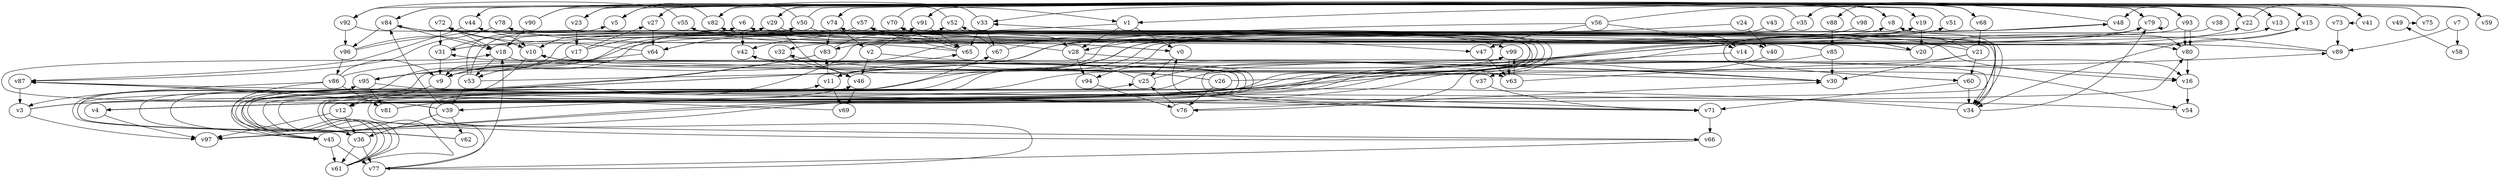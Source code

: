 // Benchmark game 150 - 100 vertices
digraph G {
    v0 [name="v0", player=1];
    v1 [name="v1", player=0];
    v2 [name="v2", player=1];
    v3 [name="v3", player=0];
    v4 [name="v4", player=0];
    v5 [name="v5", player=1];
    v6 [name="v6", player=1];
    v7 [name="v7", player=0];
    v8 [name="v8", player=1];
    v9 [name="v9", player=1];
    v10 [name="v10", player=1];
    v11 [name="v11", player=1, target=1];
    v12 [name="v12", player=0];
    v13 [name="v13", player=0];
    v14 [name="v14", player=0];
    v15 [name="v15", player=1];
    v16 [name="v16", player=0];
    v17 [name="v17", player=0, target=1];
    v18 [name="v18", player=0];
    v19 [name="v19", player=0];
    v20 [name="v20", player=1];
    v21 [name="v21", player=0];
    v22 [name="v22", player=0, target=1];
    v23 [name="v23", player=0];
    v24 [name="v24", player=1];
    v25 [name="v25", player=1];
    v26 [name="v26", player=0];
    v27 [name="v27", player=0];
    v28 [name="v28", player=0, target=1];
    v29 [name="v29", player=1];
    v30 [name="v30", player=1];
    v31 [name="v31", player=0];
    v32 [name="v32", player=1];
    v33 [name="v33", player=1, target=1];
    v34 [name="v34", player=1];
    v35 [name="v35", player=0];
    v36 [name="v36", player=0];
    v37 [name="v37", player=1];
    v38 [name="v38", player=1];
    v39 [name="v39", player=0, target=1];
    v40 [name="v40", player=1];
    v41 [name="v41", player=0];
    v42 [name="v42", player=1];
    v43 [name="v43", player=0];
    v44 [name="v44", player=0];
    v45 [name="v45", player=1];
    v46 [name="v46", player=1];
    v47 [name="v47", player=0];
    v48 [name="v48", player=1];
    v49 [name="v49", player=1];
    v50 [name="v50", player=1];
    v51 [name="v51", player=0];
    v52 [name="v52", player=0, target=1];
    v53 [name="v53", player=1];
    v54 [name="v54", player=0];
    v55 [name="v55", player=1];
    v56 [name="v56", player=1, target=1];
    v57 [name="v57", player=0];
    v58 [name="v58", player=0, target=1];
    v59 [name="v59", player=1];
    v60 [name="v60", player=1];
    v61 [name="v61", player=1];
    v62 [name="v62", player=0];
    v63 [name="v63", player=1];
    v64 [name="v64", player=0];
    v65 [name="v65", player=0];
    v66 [name="v66", player=1];
    v67 [name="v67", player=1, target=1];
    v68 [name="v68", player=0, target=1];
    v69 [name="v69", player=0];
    v70 [name="v70", player=1];
    v71 [name="v71", player=1];
    v72 [name="v72", player=0];
    v73 [name="v73", player=1, target=1];
    v74 [name="v74", player=1, target=1];
    v75 [name="v75", player=1];
    v76 [name="v76", player=1];
    v77 [name="v77", player=0, target=1];
    v78 [name="v78", player=1, target=1];
    v79 [name="v79", player=1];
    v80 [name="v80", player=0];
    v81 [name="v81", player=0];
    v82 [name="v82", player=0, target=1];
    v83 [name="v83", player=1];
    v84 [name="v84", player=0];
    v85 [name="v85", player=0];
    v86 [name="v86", player=0, target=1];
    v87 [name="v87", player=0];
    v88 [name="v88", player=1];
    v89 [name="v89", player=0];
    v90 [name="v90", player=1];
    v91 [name="v91", player=1];
    v92 [name="v92", player=1];
    v93 [name="v93", player=0];
    v94 [name="v94", player=1];
    v95 [name="v95", player=0];
    v96 [name="v96", player=0];
    v97 [name="v97", player=0];
    v98 [name="v98", player=0];
    v99 [name="v99", player=1, target=1];

    v0 -> v82 [constraint="time % 2 == 0"];
    v1 -> v28;
    v2 -> v91 [constraint="time % 5 == 1"];
    v3 -> v33 [constraint="time == 2"];
    v4 -> v15 [constraint="time <= 20"];
    v5 -> v13 [constraint="time % 3 == 1"];
    v6 -> v42;
    v7 -> v58;
    v8 -> v1 [constraint="time == 8"];
    v9 -> v52 [constraint="time == 13"];
    v10 -> v45 [constraint="time <= 16"];
    v11 -> v69;
    v12 -> v36;
    v13 -> v91 [constraint="time >= 10"];
    v14 -> v10 [constraint="time % 3 == 1"];
    v15 -> v34 [constraint="time % 5 == 1"];
    v16 -> v54;
    v17 -> v53 [constraint="time == 2"];
    v18 -> v20 [constraint="time >= 12"];
    v19 -> v20;
    v20 -> v70 [constraint="time >= 8"];
    v21 -> v55 [constraint="time % 4 == 0"];
    v22 -> v41 [constraint="time == 4"];
    v23 -> v15 [constraint="time % 2 == 0"];
    v24 -> v31 [constraint="time % 5 == 4"];
    v25 -> v30 [constraint="time >= 14"];
    v26 -> v89 [constraint="time <= 10"];
    v27 -> v64;
    v28 -> v57 [constraint="time == 5"];
    v29 -> v22 [constraint="time >= 8"];
    v30 -> v10 [constraint="time >= 11"];
    v31 -> v9;
    v32 -> v46;
    v33 -> v82 [constraint="time >= 4"];
    v34 -> v52 [constraint="time == 18"];
    v35 -> v36 [constraint="time >= 5"];
    v36 -> v77;
    v37 -> v71;
    v38 -> v60 [constraint="time == 9"];
    v39 -> v62;
    v40 -> v37 [constraint="time == 3"];
    v41 -> v73 [constraint="time <= 16"];
    v42 -> v34 [constraint="time % 5 == 4"];
    v43 -> v32 [constraint="time == 14"];
    v44 -> v87 [constraint="time == 8"];
    v45 -> v8 [constraint="time <= 10"];
    v46 -> v69;
    v47 -> v63;
    v48 -> v11 [constraint="time == 18"];
    v49 -> v75 [constraint="(time >= 5) && (time <= 19)"];
    v50 -> v23 [constraint="time % 6 == 1"];
    v51 -> v74 [constraint="time == 5"];
    v52 -> v34 [constraint="time == 0"];
    v53 -> v39;
    v54 -> v87 [constraint="time % 4 == 2"];
    v55 -> v92 [constraint="time >= 8"];
    v56 -> v14;
    v57 -> v4 [constraint="time == 2"];
    v58 -> v49 [constraint="time % 6 == 0"];
    v59 -> v48 [constraint="time >= 3"];
    v60 -> v34;
    v61 -> v79 [constraint="time % 5 == 3"];
    v62 -> v50 [constraint="time % 4 == 1"];
    v63 -> v16 [constraint="time <= 23"];
    v64 -> v72 [constraint="time % 6 == 0"];
    v65 -> v70 [constraint="time == 10"];
    v66 -> v77 [constraint="time % 4 == 2"];
    v67 -> v14 [constraint="time % 4 == 1"];
    v68 -> v35 [constraint="time == 9"];
    v69 -> v87 [constraint="time <= 8"];
    v70 -> v8 [constraint="time <= 21"];
    v71 -> v0 [constraint="time >= 12"];
    v72 -> v34 [constraint="time == 1"];
    v73 -> v89;
    v74 -> v13 [constraint="time >= 10"];
    v75 -> v27 [constraint="time % 4 == 3"];
    v76 -> v30 [constraint="time % 2 == 1"];
    v77 -> v31 [constraint="time == 0"];
    v78 -> v87 [constraint="time == 2"];
    v79 -> v71 [constraint="time == 17"];
    v80 -> v16;
    v81 -> v8 [constraint="time == 9"];
    v82 -> v5 [constraint="time == 12"];
    v83 -> v36 [constraint="time % 4 == 0"];
    v84 -> v96;
    v85 -> v44 [constraint="(time >= 1) && (time <= 15)"];
    v86 -> v9 [constraint="time == 11"];
    v87 -> v3;
    v88 -> v85;
    v89 -> v57 [constraint="time % 4 == 0"];
    v90 -> v19 [constraint="(time >= 1) && (time <= 16)"];
    v91 -> v93 [constraint="time == 6"];
    v92 -> v66 [constraint="time == 4"];
    v93 -> v84 [constraint="time % 6 == 1"];
    v94 -> v76;
    v95 -> v19 [constraint="time >= 9"];
    v96 -> v86;
    v97 -> v10 [constraint="time % 5 == 2"];
    v98 -> v83 [constraint="time >= 1"];
    v99 -> v63;
    v96 -> v18 [constraint="time == 17"];
    v93 -> v80;
    v21 -> v28 [constraint="time % 5 == 0"];
    v93 -> v80 [constraint="time <= 15"];
    v48 -> v60 [constraint="(time >= 5) && (time <= 17)"];
    v36 -> v61;
    v17 -> v20 [constraint="time <= 14"];
    v61 -> v19 [constraint="time % 3 == 2"];
    v31 -> v28 [constraint="time == 7"];
    v20 -> v80 [constraint="time == 6"];
    v23 -> v17;
    v57 -> v42 [constraint="time == 15"];
    v83 -> v45 [constraint="time % 4 == 2"];
    v85 -> v9 [constraint="time >= 4"];
    v3 -> v79 [constraint="time >= 9"];
    v89 -> v10 [constraint="time >= 9"];
    v96 -> v10 [constraint="time >= 10"];
    v90 -> v18;
    v84 -> v18;
    v21 -> v76 [constraint="time == 7"];
    v45 -> v77 [constraint="time == 5"];
    v17 -> v65 [constraint="time % 3 == 0"];
    v3 -> v97 [constraint="time % 6 == 3"];
    v98 -> v33 [constraint="time % 2 == 0"];
    v77 -> v22 [constraint="time % 5 == 3"];
    v56 -> v68 [constraint="time == 2"];
    v35 -> v44 [constraint="time == 19"];
    v39 -> v36;
    v39 -> v18 [constraint="time >= 10"];
    v82 -> v59 [constraint="time <= 20"];
    v18 -> v54 [constraint="time % 3 == 0"];
    v26 -> v32 [constraint="time % 3 == 1"];
    v86 -> v45 [constraint="time == 14"];
    v81 -> v80 [constraint="time >= 14"];
    v28 -> v63 [constraint="time % 2 == 0"];
    v76 -> v25 [constraint="(time % 3 == 1) || (time % 3 == 0)"];
    v18 -> v53;
    v48 -> v88 [constraint="time >= 7"];
    v56 -> v45 [constraint="time >= 1"];
    v45 -> v61;
    v61 -> v11 [constraint="time == 20"];
    v11 -> v83 [constraint="time % 3 == 0"];
    v29 -> v46 [constraint="time == 20"];
    v83 -> v47 [constraint="time == 3"];
    v26 -> v42 [constraint="time >= 5"];
    v14 -> v97 [constraint="time >= 12"];
    v93 -> v31 [constraint="time >= 2"];
    v9 -> v29 [constraint="time == 4"];
    v3 -> v84 [constraint="time % 3 == 0"];
    v4 -> v10 [constraint="(time % 4 == 0) || (time % 3 == 2)"];
    v55 -> v99 [constraint="(time >= 7) && (time <= 23)"];
    v50 -> v80 [constraint="(time >= 7) && (time <= 21)"];
    v29 -> v0 [constraint="time >= 1"];
    v79 -> v79 [constraint="(time >= 9) && (time <= 23)"];
    v52 -> v29 [constraint="time <= 24"];
    v65 -> v57 [constraint="time == 13"];
    v71 -> v12 [constraint="time % 6 == 4"];
    v97 -> v42 [constraint="time % 2 == 0"];
    v2 -> v16 [constraint="time % 6 == 2"];
    v74 -> v83;
    v24 -> v40;
    v72 -> v31;
    v56 -> v47;
    v79 -> v92 [constraint="time == 9"];
    v64 -> v95 [constraint="time == 4"];
    v7 -> v89 [constraint="time <= 12"];
    v92 -> v96;
    v50 -> v41 [constraint="time >= 4"];
    v21 -> v30 [constraint="time % 5 == 4"];
    v9 -> v12 [constraint="time % 5 == 3"];
    v39 -> v87 [constraint="time >= 2"];
    v43 -> v11 [constraint="(time % 4 == 1) || (time % 4 == 1)"];
    v77 -> v18;
    v53 -> v99 [constraint="time == 19"];
    v60 -> v71;
    v74 -> v2;
    v1 -> v0;
    v0 -> v25;
    v53 -> v5 [constraint="time >= 14"];
    v67 -> v64 [constraint="time >= 9"];
    v39 -> v84;
    v72 -> v10;
    v34 -> v79 [constraint="time == 3"];
    v2 -> v46;
    v66 -> v67 [constraint="time % 6 == 1"];
    v12 -> v97;
    v90 -> v1 [constraint="time == 8"];
    v20 -> v64 [constraint="time <= 9"];
    v30 -> v94 [constraint="time == 13"];
    v4 -> v97;
    v84 -> v79 [constraint="time <= 9"];
    v95 -> v71 [constraint="time % 3 == 2"];
    v68 -> v21;
    v95 -> v81;
    v12 -> v46 [constraint="time >= 1"];
    v53 -> v6 [constraint="time <= 24"];
    v62 -> v65 [constraint="time == 15"];
    v86 -> v3;
    v86 -> v81;
    v4 -> v74 [constraint="time == 14"];
    v86 -> v51 [constraint="time >= 7"];
    v85 -> v30;
    v4 -> v6 [constraint="time % 4 == 2"];
    v25 -> v9 [constraint="time % 4 == 1"];
    v17 -> v27 [constraint="time == 7"];
    v21 -> v60;
    v61 -> v99 [constraint="time % 4 == 0"];
    v61 -> v48 [constraint="time >= 4"];
    v29 -> v16 [constraint="(time % 3 == 0) || (time % 5 == 2)"];
    v34 -> v39 [constraint="time >= 15"];
    v33 -> v65;
    v63 -> v99 [constraint="time >= 11"];
    v36 -> v95 [constraint="time % 3 == 1"];
    v1 -> v9 [constraint="time == 13"];
    v91 -> v65 [constraint="time == 12"];
    v28 -> v94;
    v62 -> v25 [constraint="time == 4"];
    v84 -> v40 [constraint="time == 17"];
    v33 -> v67;
    v26 -> v76;
    v4 -> v13 [constraint="time >= 13"];
    v65 -> v78 [constraint="time % 2 == 0"];
    v18 -> v72 [constraint="time == 14"];
    v71 -> v66;
}
